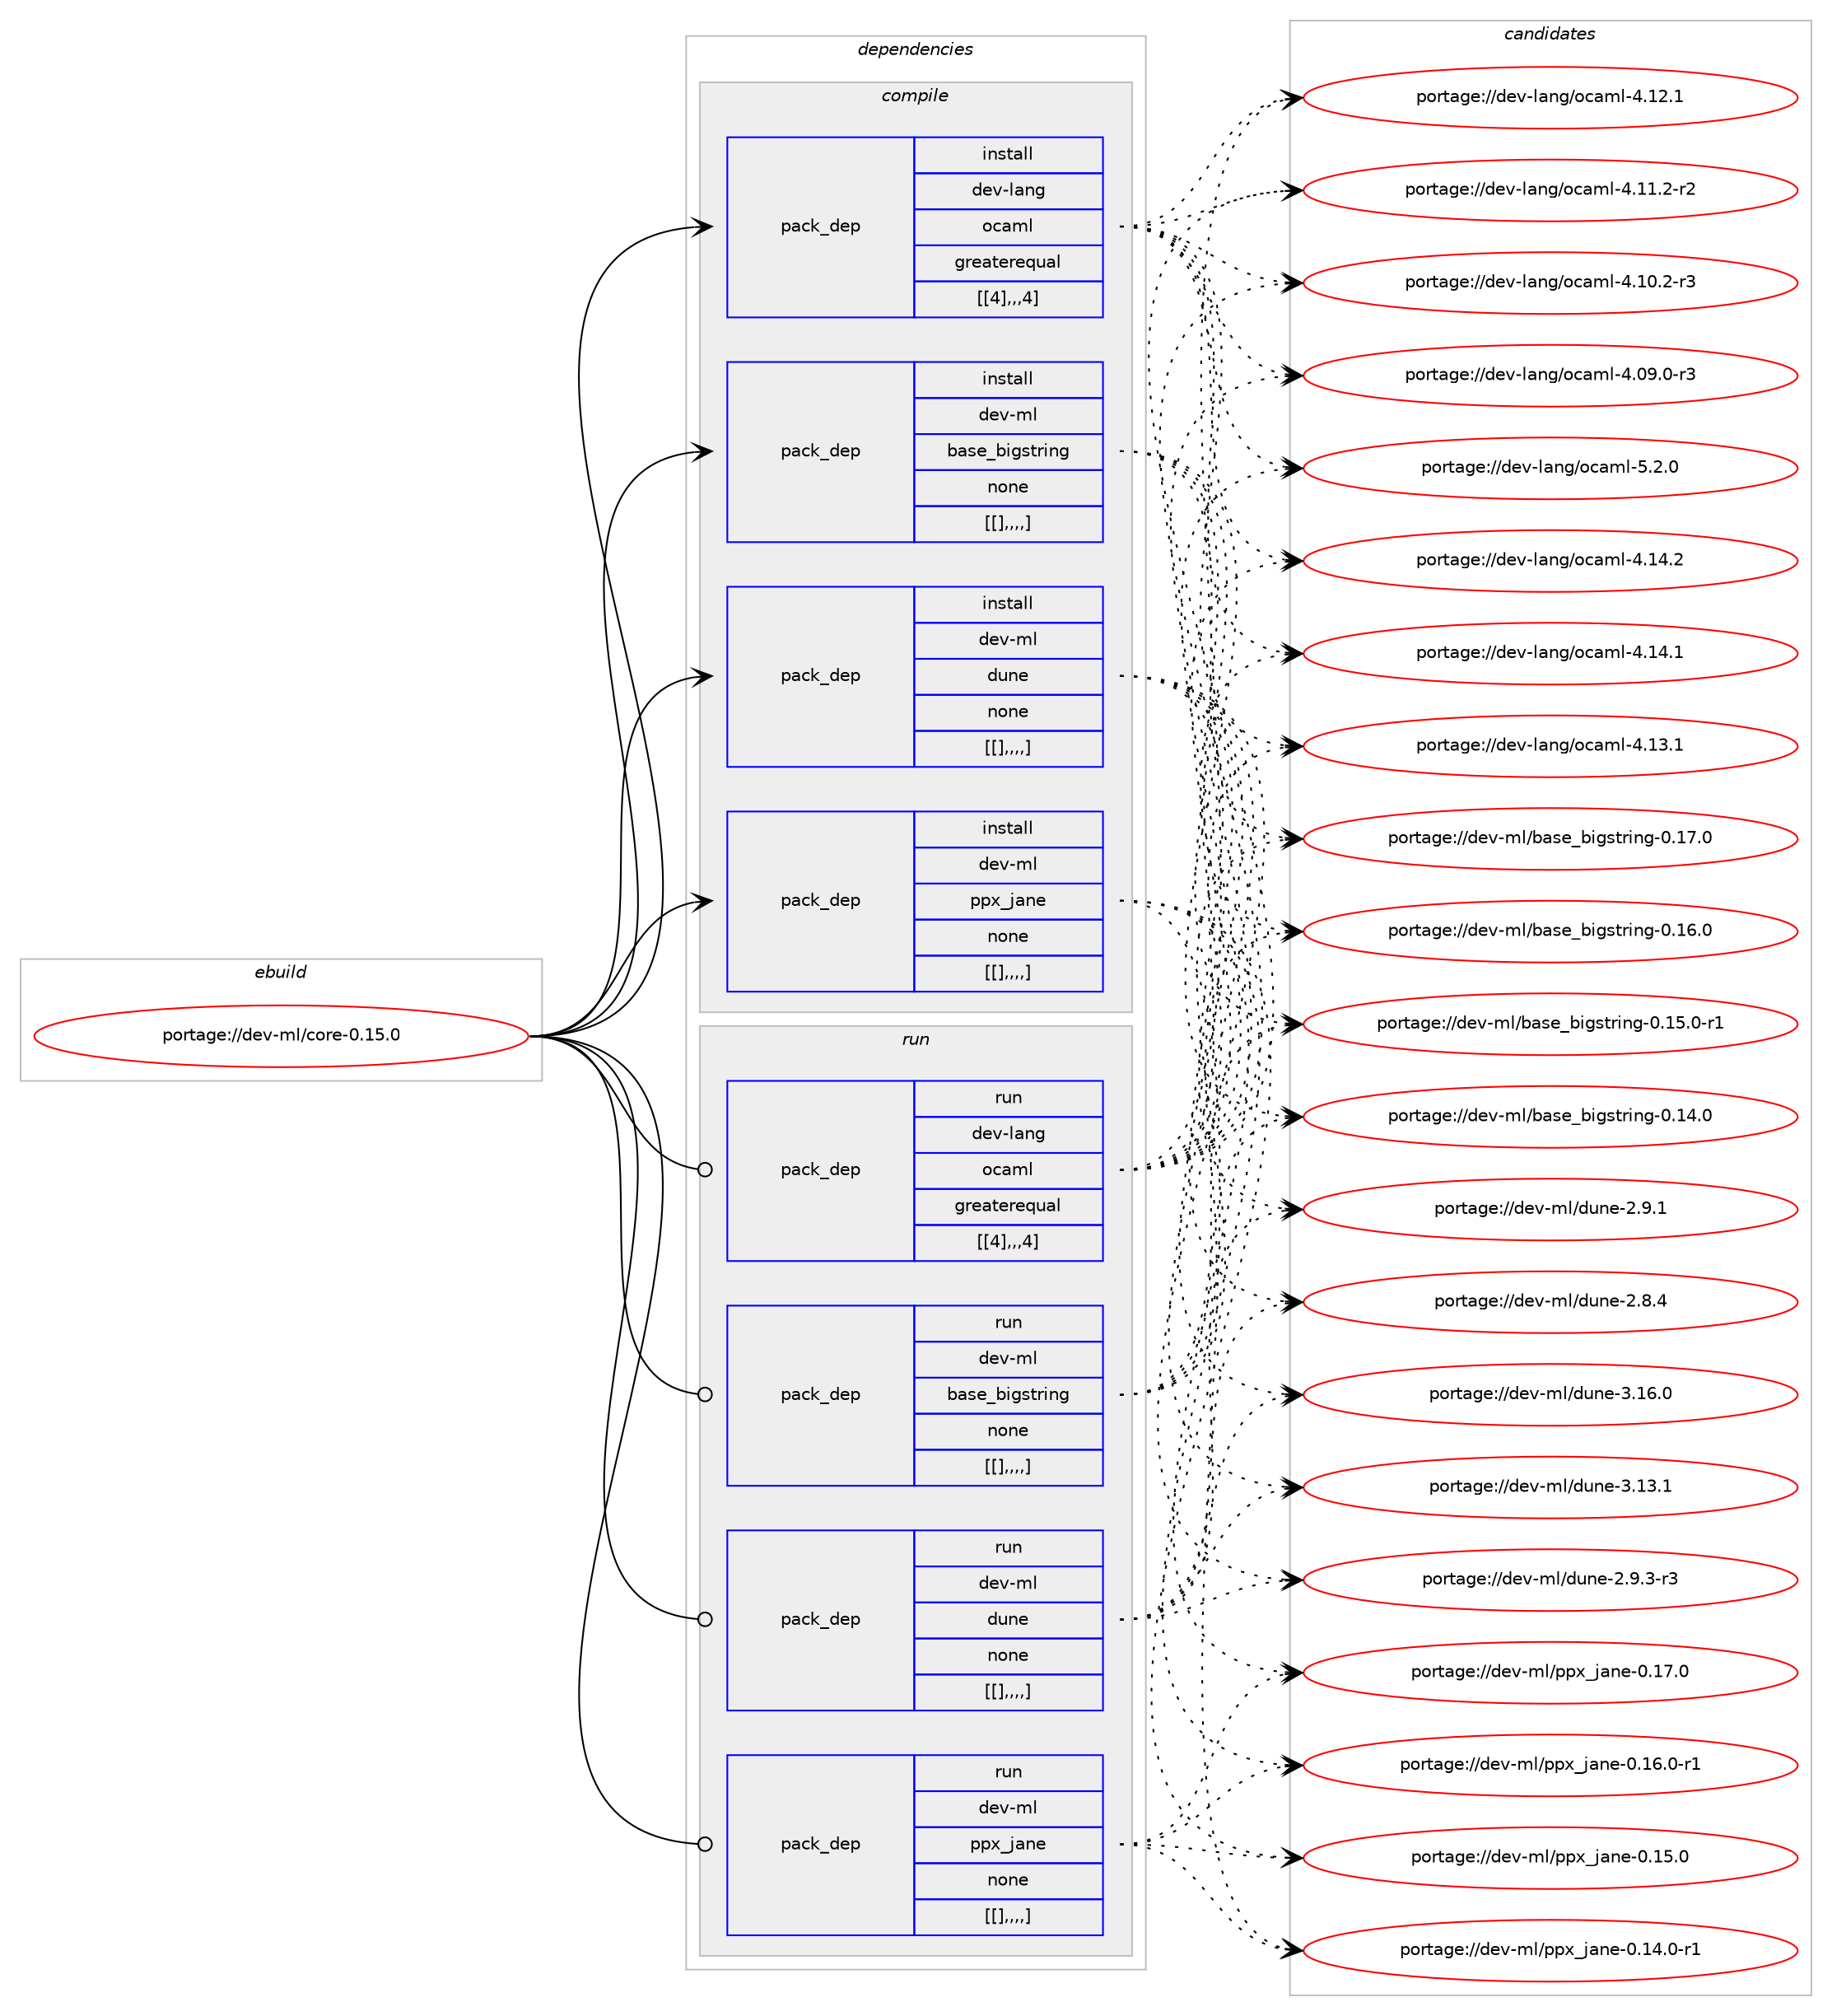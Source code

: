 digraph prolog {

# *************
# Graph options
# *************

newrank=true;
concentrate=true;
compound=true;
graph [rankdir=LR,fontname=Helvetica,fontsize=10,ranksep=1.5];#, ranksep=2.5, nodesep=0.2];
edge  [arrowhead=vee];
node  [fontname=Helvetica,fontsize=10];

# **********
# The ebuild
# **********

subgraph cluster_leftcol {
color=gray;
label=<<i>ebuild</i>>;
id [label="portage://dev-ml/core-0.15.0", color=red, width=4, href="../dev-ml/core-0.15.0.svg"];
}

# ****************
# The dependencies
# ****************

subgraph cluster_midcol {
color=gray;
label=<<i>dependencies</i>>;
subgraph cluster_compile {
fillcolor="#eeeeee";
style=filled;
label=<<i>compile</i>>;
subgraph pack88189 {
dependency119094 [label=<<TABLE BORDER="0" CELLBORDER="1" CELLSPACING="0" CELLPADDING="4" WIDTH="220"><TR><TD ROWSPAN="6" CELLPADDING="30">pack_dep</TD></TR><TR><TD WIDTH="110">install</TD></TR><TR><TD>dev-lang</TD></TR><TR><TD>ocaml</TD></TR><TR><TD>greaterequal</TD></TR><TR><TD>[[4],,,4]</TD></TR></TABLE>>, shape=none, color=blue];
}
id:e -> dependency119094:w [weight=20,style="solid",arrowhead="vee"];
subgraph pack88190 {
dependency119095 [label=<<TABLE BORDER="0" CELLBORDER="1" CELLSPACING="0" CELLPADDING="4" WIDTH="220"><TR><TD ROWSPAN="6" CELLPADDING="30">pack_dep</TD></TR><TR><TD WIDTH="110">install</TD></TR><TR><TD>dev-ml</TD></TR><TR><TD>base_bigstring</TD></TR><TR><TD>none</TD></TR><TR><TD>[[],,,,]</TD></TR></TABLE>>, shape=none, color=blue];
}
id:e -> dependency119095:w [weight=20,style="solid",arrowhead="vee"];
subgraph pack88191 {
dependency119096 [label=<<TABLE BORDER="0" CELLBORDER="1" CELLSPACING="0" CELLPADDING="4" WIDTH="220"><TR><TD ROWSPAN="6" CELLPADDING="30">pack_dep</TD></TR><TR><TD WIDTH="110">install</TD></TR><TR><TD>dev-ml</TD></TR><TR><TD>dune</TD></TR><TR><TD>none</TD></TR><TR><TD>[[],,,,]</TD></TR></TABLE>>, shape=none, color=blue];
}
id:e -> dependency119096:w [weight=20,style="solid",arrowhead="vee"];
subgraph pack88192 {
dependency119097 [label=<<TABLE BORDER="0" CELLBORDER="1" CELLSPACING="0" CELLPADDING="4" WIDTH="220"><TR><TD ROWSPAN="6" CELLPADDING="30">pack_dep</TD></TR><TR><TD WIDTH="110">install</TD></TR><TR><TD>dev-ml</TD></TR><TR><TD>ppx_jane</TD></TR><TR><TD>none</TD></TR><TR><TD>[[],,,,]</TD></TR></TABLE>>, shape=none, color=blue];
}
id:e -> dependency119097:w [weight=20,style="solid",arrowhead="vee"];
}
subgraph cluster_compileandrun {
fillcolor="#eeeeee";
style=filled;
label=<<i>compile and run</i>>;
}
subgraph cluster_run {
fillcolor="#eeeeee";
style=filled;
label=<<i>run</i>>;
subgraph pack88193 {
dependency119098 [label=<<TABLE BORDER="0" CELLBORDER="1" CELLSPACING="0" CELLPADDING="4" WIDTH="220"><TR><TD ROWSPAN="6" CELLPADDING="30">pack_dep</TD></TR><TR><TD WIDTH="110">run</TD></TR><TR><TD>dev-lang</TD></TR><TR><TD>ocaml</TD></TR><TR><TD>greaterequal</TD></TR><TR><TD>[[4],,,4]</TD></TR></TABLE>>, shape=none, color=blue];
}
id:e -> dependency119098:w [weight=20,style="solid",arrowhead="odot"];
subgraph pack88194 {
dependency119099 [label=<<TABLE BORDER="0" CELLBORDER="1" CELLSPACING="0" CELLPADDING="4" WIDTH="220"><TR><TD ROWSPAN="6" CELLPADDING="30">pack_dep</TD></TR><TR><TD WIDTH="110">run</TD></TR><TR><TD>dev-ml</TD></TR><TR><TD>base_bigstring</TD></TR><TR><TD>none</TD></TR><TR><TD>[[],,,,]</TD></TR></TABLE>>, shape=none, color=blue];
}
id:e -> dependency119099:w [weight=20,style="solid",arrowhead="odot"];
subgraph pack88195 {
dependency119100 [label=<<TABLE BORDER="0" CELLBORDER="1" CELLSPACING="0" CELLPADDING="4" WIDTH="220"><TR><TD ROWSPAN="6" CELLPADDING="30">pack_dep</TD></TR><TR><TD WIDTH="110">run</TD></TR><TR><TD>dev-ml</TD></TR><TR><TD>dune</TD></TR><TR><TD>none</TD></TR><TR><TD>[[],,,,]</TD></TR></TABLE>>, shape=none, color=blue];
}
id:e -> dependency119100:w [weight=20,style="solid",arrowhead="odot"];
subgraph pack88196 {
dependency119101 [label=<<TABLE BORDER="0" CELLBORDER="1" CELLSPACING="0" CELLPADDING="4" WIDTH="220"><TR><TD ROWSPAN="6" CELLPADDING="30">pack_dep</TD></TR><TR><TD WIDTH="110">run</TD></TR><TR><TD>dev-ml</TD></TR><TR><TD>ppx_jane</TD></TR><TR><TD>none</TD></TR><TR><TD>[[],,,,]</TD></TR></TABLE>>, shape=none, color=blue];
}
id:e -> dependency119101:w [weight=20,style="solid",arrowhead="odot"];
}
}

# **************
# The candidates
# **************

subgraph cluster_choices {
rank=same;
color=gray;
label=<<i>candidates</i>>;

subgraph choice88189 {
color=black;
nodesep=1;
choice1001011184510897110103471119997109108455346504648 [label="portage://dev-lang/ocaml-5.2.0", color=red, width=4,href="../dev-lang/ocaml-5.2.0.svg"];
choice100101118451089711010347111999710910845524649524650 [label="portage://dev-lang/ocaml-4.14.2", color=red, width=4,href="../dev-lang/ocaml-4.14.2.svg"];
choice100101118451089711010347111999710910845524649524649 [label="portage://dev-lang/ocaml-4.14.1", color=red, width=4,href="../dev-lang/ocaml-4.14.1.svg"];
choice100101118451089711010347111999710910845524649514649 [label="portage://dev-lang/ocaml-4.13.1", color=red, width=4,href="../dev-lang/ocaml-4.13.1.svg"];
choice100101118451089711010347111999710910845524649504649 [label="portage://dev-lang/ocaml-4.12.1", color=red, width=4,href="../dev-lang/ocaml-4.12.1.svg"];
choice1001011184510897110103471119997109108455246494946504511450 [label="portage://dev-lang/ocaml-4.11.2-r2", color=red, width=4,href="../dev-lang/ocaml-4.11.2-r2.svg"];
choice1001011184510897110103471119997109108455246494846504511451 [label="portage://dev-lang/ocaml-4.10.2-r3", color=red, width=4,href="../dev-lang/ocaml-4.10.2-r3.svg"];
choice1001011184510897110103471119997109108455246485746484511451 [label="portage://dev-lang/ocaml-4.09.0-r3", color=red, width=4,href="../dev-lang/ocaml-4.09.0-r3.svg"];
dependency119094:e -> choice1001011184510897110103471119997109108455346504648:w [style=dotted,weight="100"];
dependency119094:e -> choice100101118451089711010347111999710910845524649524650:w [style=dotted,weight="100"];
dependency119094:e -> choice100101118451089711010347111999710910845524649524649:w [style=dotted,weight="100"];
dependency119094:e -> choice100101118451089711010347111999710910845524649514649:w [style=dotted,weight="100"];
dependency119094:e -> choice100101118451089711010347111999710910845524649504649:w [style=dotted,weight="100"];
dependency119094:e -> choice1001011184510897110103471119997109108455246494946504511450:w [style=dotted,weight="100"];
dependency119094:e -> choice1001011184510897110103471119997109108455246494846504511451:w [style=dotted,weight="100"];
dependency119094:e -> choice1001011184510897110103471119997109108455246485746484511451:w [style=dotted,weight="100"];
}
subgraph choice88190 {
color=black;
nodesep=1;
choice10010111845109108479897115101959810510311511611410511010345484649554648 [label="portage://dev-ml/base_bigstring-0.17.0", color=red, width=4,href="../dev-ml/base_bigstring-0.17.0.svg"];
choice10010111845109108479897115101959810510311511611410511010345484649544648 [label="portage://dev-ml/base_bigstring-0.16.0", color=red, width=4,href="../dev-ml/base_bigstring-0.16.0.svg"];
choice100101118451091084798971151019598105103115116114105110103454846495346484511449 [label="portage://dev-ml/base_bigstring-0.15.0-r1", color=red, width=4,href="../dev-ml/base_bigstring-0.15.0-r1.svg"];
choice10010111845109108479897115101959810510311511611410511010345484649524648 [label="portage://dev-ml/base_bigstring-0.14.0", color=red, width=4,href="../dev-ml/base_bigstring-0.14.0.svg"];
dependency119095:e -> choice10010111845109108479897115101959810510311511611410511010345484649554648:w [style=dotted,weight="100"];
dependency119095:e -> choice10010111845109108479897115101959810510311511611410511010345484649544648:w [style=dotted,weight="100"];
dependency119095:e -> choice100101118451091084798971151019598105103115116114105110103454846495346484511449:w [style=dotted,weight="100"];
dependency119095:e -> choice10010111845109108479897115101959810510311511611410511010345484649524648:w [style=dotted,weight="100"];
}
subgraph choice88191 {
color=black;
nodesep=1;
choice100101118451091084710011711010145514649544648 [label="portage://dev-ml/dune-3.16.0", color=red, width=4,href="../dev-ml/dune-3.16.0.svg"];
choice100101118451091084710011711010145514649514649 [label="portage://dev-ml/dune-3.13.1", color=red, width=4,href="../dev-ml/dune-3.13.1.svg"];
choice10010111845109108471001171101014550465746514511451 [label="portage://dev-ml/dune-2.9.3-r3", color=red, width=4,href="../dev-ml/dune-2.9.3-r3.svg"];
choice1001011184510910847100117110101455046574649 [label="portage://dev-ml/dune-2.9.1", color=red, width=4,href="../dev-ml/dune-2.9.1.svg"];
choice1001011184510910847100117110101455046564652 [label="portage://dev-ml/dune-2.8.4", color=red, width=4,href="../dev-ml/dune-2.8.4.svg"];
dependency119096:e -> choice100101118451091084710011711010145514649544648:w [style=dotted,weight="100"];
dependency119096:e -> choice100101118451091084710011711010145514649514649:w [style=dotted,weight="100"];
dependency119096:e -> choice10010111845109108471001171101014550465746514511451:w [style=dotted,weight="100"];
dependency119096:e -> choice1001011184510910847100117110101455046574649:w [style=dotted,weight="100"];
dependency119096:e -> choice1001011184510910847100117110101455046564652:w [style=dotted,weight="100"];
}
subgraph choice88192 {
color=black;
nodesep=1;
choice1001011184510910847112112120951069711010145484649554648 [label="portage://dev-ml/ppx_jane-0.17.0", color=red, width=4,href="../dev-ml/ppx_jane-0.17.0.svg"];
choice10010111845109108471121121209510697110101454846495446484511449 [label="portage://dev-ml/ppx_jane-0.16.0-r1", color=red, width=4,href="../dev-ml/ppx_jane-0.16.0-r1.svg"];
choice1001011184510910847112112120951069711010145484649534648 [label="portage://dev-ml/ppx_jane-0.15.0", color=red, width=4,href="../dev-ml/ppx_jane-0.15.0.svg"];
choice10010111845109108471121121209510697110101454846495246484511449 [label="portage://dev-ml/ppx_jane-0.14.0-r1", color=red, width=4,href="../dev-ml/ppx_jane-0.14.0-r1.svg"];
dependency119097:e -> choice1001011184510910847112112120951069711010145484649554648:w [style=dotted,weight="100"];
dependency119097:e -> choice10010111845109108471121121209510697110101454846495446484511449:w [style=dotted,weight="100"];
dependency119097:e -> choice1001011184510910847112112120951069711010145484649534648:w [style=dotted,weight="100"];
dependency119097:e -> choice10010111845109108471121121209510697110101454846495246484511449:w [style=dotted,weight="100"];
}
subgraph choice88193 {
color=black;
nodesep=1;
choice1001011184510897110103471119997109108455346504648 [label="portage://dev-lang/ocaml-5.2.0", color=red, width=4,href="../dev-lang/ocaml-5.2.0.svg"];
choice100101118451089711010347111999710910845524649524650 [label="portage://dev-lang/ocaml-4.14.2", color=red, width=4,href="../dev-lang/ocaml-4.14.2.svg"];
choice100101118451089711010347111999710910845524649524649 [label="portage://dev-lang/ocaml-4.14.1", color=red, width=4,href="../dev-lang/ocaml-4.14.1.svg"];
choice100101118451089711010347111999710910845524649514649 [label="portage://dev-lang/ocaml-4.13.1", color=red, width=4,href="../dev-lang/ocaml-4.13.1.svg"];
choice100101118451089711010347111999710910845524649504649 [label="portage://dev-lang/ocaml-4.12.1", color=red, width=4,href="../dev-lang/ocaml-4.12.1.svg"];
choice1001011184510897110103471119997109108455246494946504511450 [label="portage://dev-lang/ocaml-4.11.2-r2", color=red, width=4,href="../dev-lang/ocaml-4.11.2-r2.svg"];
choice1001011184510897110103471119997109108455246494846504511451 [label="portage://dev-lang/ocaml-4.10.2-r3", color=red, width=4,href="../dev-lang/ocaml-4.10.2-r3.svg"];
choice1001011184510897110103471119997109108455246485746484511451 [label="portage://dev-lang/ocaml-4.09.0-r3", color=red, width=4,href="../dev-lang/ocaml-4.09.0-r3.svg"];
dependency119098:e -> choice1001011184510897110103471119997109108455346504648:w [style=dotted,weight="100"];
dependency119098:e -> choice100101118451089711010347111999710910845524649524650:w [style=dotted,weight="100"];
dependency119098:e -> choice100101118451089711010347111999710910845524649524649:w [style=dotted,weight="100"];
dependency119098:e -> choice100101118451089711010347111999710910845524649514649:w [style=dotted,weight="100"];
dependency119098:e -> choice100101118451089711010347111999710910845524649504649:w [style=dotted,weight="100"];
dependency119098:e -> choice1001011184510897110103471119997109108455246494946504511450:w [style=dotted,weight="100"];
dependency119098:e -> choice1001011184510897110103471119997109108455246494846504511451:w [style=dotted,weight="100"];
dependency119098:e -> choice1001011184510897110103471119997109108455246485746484511451:w [style=dotted,weight="100"];
}
subgraph choice88194 {
color=black;
nodesep=1;
choice10010111845109108479897115101959810510311511611410511010345484649554648 [label="portage://dev-ml/base_bigstring-0.17.0", color=red, width=4,href="../dev-ml/base_bigstring-0.17.0.svg"];
choice10010111845109108479897115101959810510311511611410511010345484649544648 [label="portage://dev-ml/base_bigstring-0.16.0", color=red, width=4,href="../dev-ml/base_bigstring-0.16.0.svg"];
choice100101118451091084798971151019598105103115116114105110103454846495346484511449 [label="portage://dev-ml/base_bigstring-0.15.0-r1", color=red, width=4,href="../dev-ml/base_bigstring-0.15.0-r1.svg"];
choice10010111845109108479897115101959810510311511611410511010345484649524648 [label="portage://dev-ml/base_bigstring-0.14.0", color=red, width=4,href="../dev-ml/base_bigstring-0.14.0.svg"];
dependency119099:e -> choice10010111845109108479897115101959810510311511611410511010345484649554648:w [style=dotted,weight="100"];
dependency119099:e -> choice10010111845109108479897115101959810510311511611410511010345484649544648:w [style=dotted,weight="100"];
dependency119099:e -> choice100101118451091084798971151019598105103115116114105110103454846495346484511449:w [style=dotted,weight="100"];
dependency119099:e -> choice10010111845109108479897115101959810510311511611410511010345484649524648:w [style=dotted,weight="100"];
}
subgraph choice88195 {
color=black;
nodesep=1;
choice100101118451091084710011711010145514649544648 [label="portage://dev-ml/dune-3.16.0", color=red, width=4,href="../dev-ml/dune-3.16.0.svg"];
choice100101118451091084710011711010145514649514649 [label="portage://dev-ml/dune-3.13.1", color=red, width=4,href="../dev-ml/dune-3.13.1.svg"];
choice10010111845109108471001171101014550465746514511451 [label="portage://dev-ml/dune-2.9.3-r3", color=red, width=4,href="../dev-ml/dune-2.9.3-r3.svg"];
choice1001011184510910847100117110101455046574649 [label="portage://dev-ml/dune-2.9.1", color=red, width=4,href="../dev-ml/dune-2.9.1.svg"];
choice1001011184510910847100117110101455046564652 [label="portage://dev-ml/dune-2.8.4", color=red, width=4,href="../dev-ml/dune-2.8.4.svg"];
dependency119100:e -> choice100101118451091084710011711010145514649544648:w [style=dotted,weight="100"];
dependency119100:e -> choice100101118451091084710011711010145514649514649:w [style=dotted,weight="100"];
dependency119100:e -> choice10010111845109108471001171101014550465746514511451:w [style=dotted,weight="100"];
dependency119100:e -> choice1001011184510910847100117110101455046574649:w [style=dotted,weight="100"];
dependency119100:e -> choice1001011184510910847100117110101455046564652:w [style=dotted,weight="100"];
}
subgraph choice88196 {
color=black;
nodesep=1;
choice1001011184510910847112112120951069711010145484649554648 [label="portage://dev-ml/ppx_jane-0.17.0", color=red, width=4,href="../dev-ml/ppx_jane-0.17.0.svg"];
choice10010111845109108471121121209510697110101454846495446484511449 [label="portage://dev-ml/ppx_jane-0.16.0-r1", color=red, width=4,href="../dev-ml/ppx_jane-0.16.0-r1.svg"];
choice1001011184510910847112112120951069711010145484649534648 [label="portage://dev-ml/ppx_jane-0.15.0", color=red, width=4,href="../dev-ml/ppx_jane-0.15.0.svg"];
choice10010111845109108471121121209510697110101454846495246484511449 [label="portage://dev-ml/ppx_jane-0.14.0-r1", color=red, width=4,href="../dev-ml/ppx_jane-0.14.0-r1.svg"];
dependency119101:e -> choice1001011184510910847112112120951069711010145484649554648:w [style=dotted,weight="100"];
dependency119101:e -> choice10010111845109108471121121209510697110101454846495446484511449:w [style=dotted,weight="100"];
dependency119101:e -> choice1001011184510910847112112120951069711010145484649534648:w [style=dotted,weight="100"];
dependency119101:e -> choice10010111845109108471121121209510697110101454846495246484511449:w [style=dotted,weight="100"];
}
}

}
